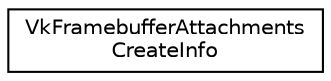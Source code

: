 digraph "Graphical Class Hierarchy"
{
 // LATEX_PDF_SIZE
  edge [fontname="Helvetica",fontsize="10",labelfontname="Helvetica",labelfontsize="10"];
  node [fontname="Helvetica",fontsize="10",shape=record];
  rankdir="LR";
  Node0 [label="VkFramebufferAttachments\lCreateInfo",height=0.2,width=0.4,color="black", fillcolor="white", style="filled",URL="$structVkFramebufferAttachmentsCreateInfo.html",tooltip=" "];
}
